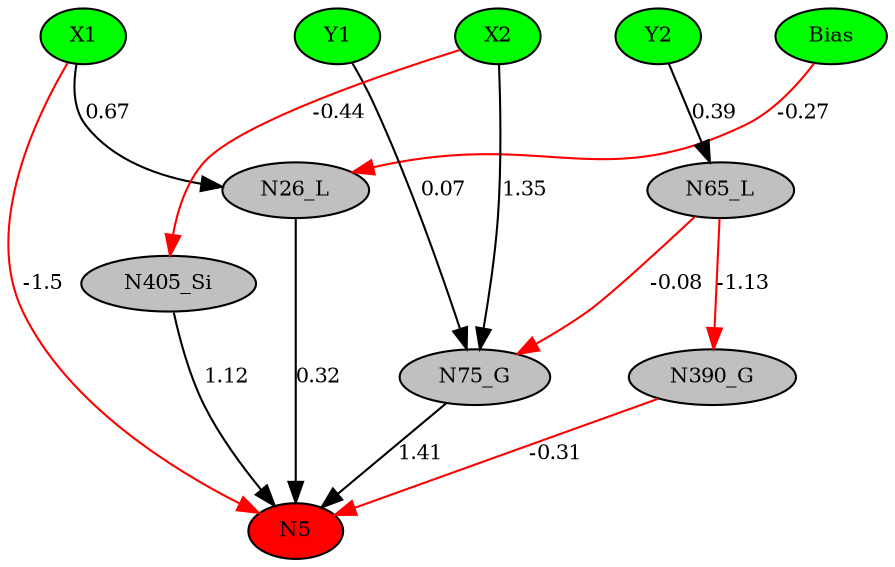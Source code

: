 digraph g { 
N0 [shape=ellipse, label=Bias,fontsize=10,height=0.1,width=0.1,style=filled,fillcolor=green]
N1[shape=ellipse label=X1,fontsize=10,height=0.1,width=0.1,style=filled,fillcolor=green]
N2[shape=ellipse label=Y1,fontsize=10,height=0.1,width=0.1,style=filled,fillcolor=green]
N3[shape=ellipse label=X2,fontsize=10,height=0.1,width=0.1,style=filled,fillcolor=green]
N4[shape=ellipse label=Y2,fontsize=10,height=0.1,width=0.1,style=filled,fillcolor=green]
N5[shape=ellipse,fontsize = 10, height = 0.1, width = 0.1, style = filled, fillcolor = red]
N26[shape=ellipse, label=N26_L,fontsize=10,height=0.1,width=0.1,style=filled,fillcolor=gray]
N65[shape=ellipse, label=N65_L,fontsize=10,height=0.1,width=0.1,style=filled,fillcolor=gray]
N75[shape=ellipse, label=N75_G,fontsize=10,height=0.1,width=0.1,style=filled,fillcolor=gray]
N390[shape=ellipse, label=N390_G,fontsize=10,height=0.1,width=0.1,style=filled,fillcolor=gray]
N405[shape=ellipse, label=N405_Si,fontsize=10,height=0.1,width=0.1,style=filled,fillcolor=gray]
N1 -> N5 [color=red] [arrowType=inv][ label=-1.5,fontsize=10]
N0 -> N26 [color=red] [arrowType=inv][ label=-0.27,fontsize=10]
N26 -> N5 [color=black] [ label=0.32,fontsize=10]
N4 -> N65 [color=black] [ label=0.39,fontsize=10]
N2 -> N75 [color=black] [ label=0.07,fontsize=10]
N75 -> N5 [color=black] [ label=1.41,fontsize=10]
N3 -> N75 [color=black] [ label=1.35,fontsize=10]
N65 -> N75 [color=red] [arrowType=inv][ label=-0.08,fontsize=10]
N65 -> N390 [color=red] [arrowType=inv][ label=-1.13,fontsize=10]
N390 -> N5 [color=red] [arrowType=inv][ label=-0.31,fontsize=10]
N3 -> N405 [color=red] [arrowType=inv][ label=-0.44,fontsize=10]
N405 -> N5 [color=black] [ label=1.12,fontsize=10]
N1 -> N26 [color=black] [ label=0.67,fontsize=10]
 { rank=same; 
N5
 } 
 { rank=same; 
N1 ->N2 ->N3 ->N4 ->N0 [style=invis]
 } 
}
